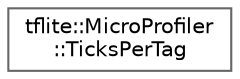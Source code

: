 digraph "Graphical Class Hierarchy"
{
 // LATEX_PDF_SIZE
  bgcolor="transparent";
  edge [fontname=Helvetica,fontsize=10,labelfontname=Helvetica,labelfontsize=10];
  node [fontname=Helvetica,fontsize=10,shape=box,height=0.2,width=0.4];
  rankdir="LR";
  Node0 [id="Node000000",label="tflite::MicroProfiler\l::TicksPerTag",height=0.2,width=0.4,color="grey40", fillcolor="white", style="filled",URL="$structtflite_1_1_micro_profiler_1_1_ticks_per_tag.html",tooltip=" "];
}
